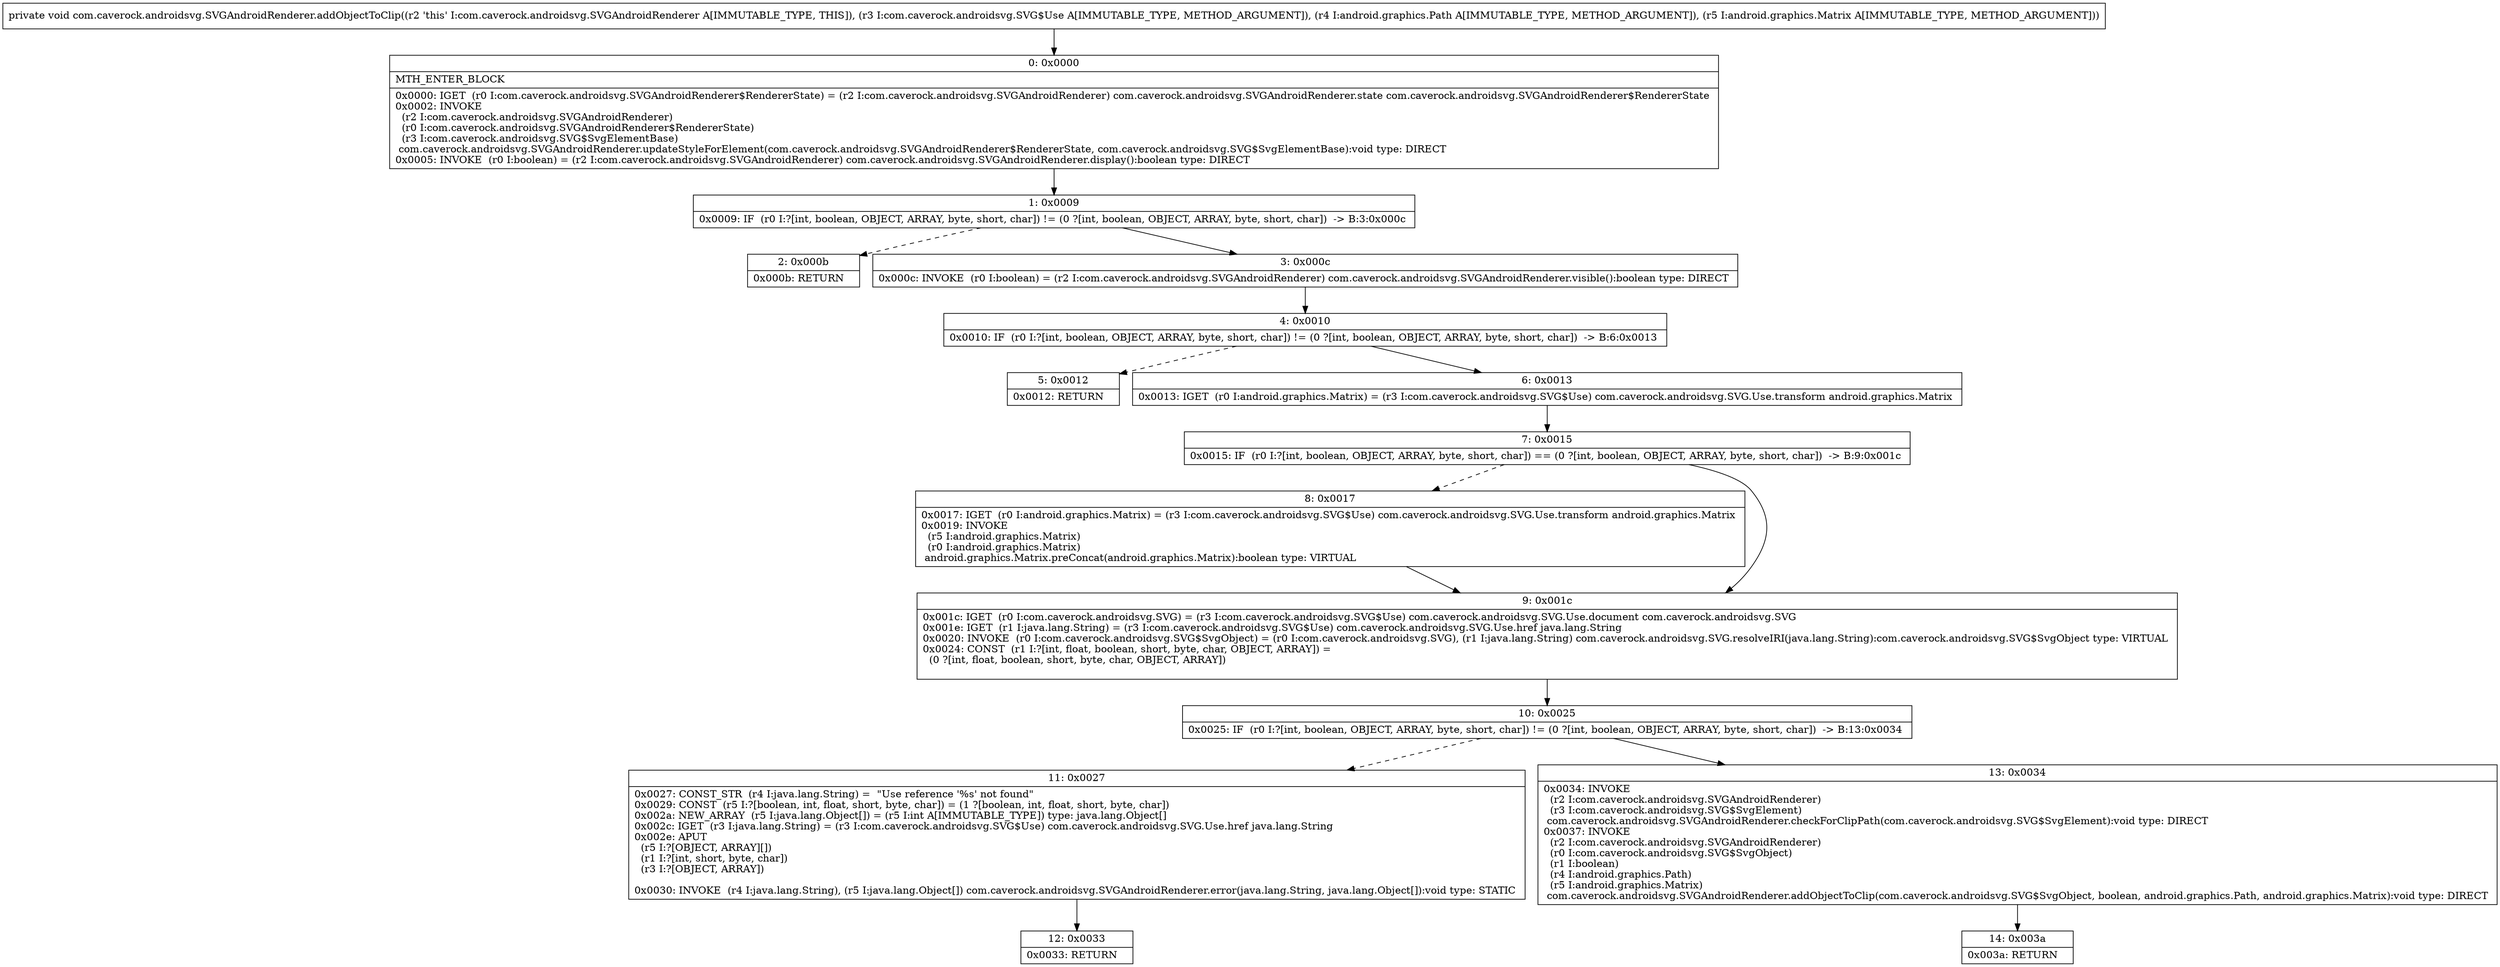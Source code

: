 digraph "CFG forcom.caverock.androidsvg.SVGAndroidRenderer.addObjectToClip(Lcom\/caverock\/androidsvg\/SVG$Use;Landroid\/graphics\/Path;Landroid\/graphics\/Matrix;)V" {
Node_0 [shape=record,label="{0\:\ 0x0000|MTH_ENTER_BLOCK\l|0x0000: IGET  (r0 I:com.caverock.androidsvg.SVGAndroidRenderer$RendererState) = (r2 I:com.caverock.androidsvg.SVGAndroidRenderer) com.caverock.androidsvg.SVGAndroidRenderer.state com.caverock.androidsvg.SVGAndroidRenderer$RendererState \l0x0002: INVOKE  \l  (r2 I:com.caverock.androidsvg.SVGAndroidRenderer)\l  (r0 I:com.caverock.androidsvg.SVGAndroidRenderer$RendererState)\l  (r3 I:com.caverock.androidsvg.SVG$SvgElementBase)\l com.caverock.androidsvg.SVGAndroidRenderer.updateStyleForElement(com.caverock.androidsvg.SVGAndroidRenderer$RendererState, com.caverock.androidsvg.SVG$SvgElementBase):void type: DIRECT \l0x0005: INVOKE  (r0 I:boolean) = (r2 I:com.caverock.androidsvg.SVGAndroidRenderer) com.caverock.androidsvg.SVGAndroidRenderer.display():boolean type: DIRECT \l}"];
Node_1 [shape=record,label="{1\:\ 0x0009|0x0009: IF  (r0 I:?[int, boolean, OBJECT, ARRAY, byte, short, char]) != (0 ?[int, boolean, OBJECT, ARRAY, byte, short, char])  \-\> B:3:0x000c \l}"];
Node_2 [shape=record,label="{2\:\ 0x000b|0x000b: RETURN   \l}"];
Node_3 [shape=record,label="{3\:\ 0x000c|0x000c: INVOKE  (r0 I:boolean) = (r2 I:com.caverock.androidsvg.SVGAndroidRenderer) com.caverock.androidsvg.SVGAndroidRenderer.visible():boolean type: DIRECT \l}"];
Node_4 [shape=record,label="{4\:\ 0x0010|0x0010: IF  (r0 I:?[int, boolean, OBJECT, ARRAY, byte, short, char]) != (0 ?[int, boolean, OBJECT, ARRAY, byte, short, char])  \-\> B:6:0x0013 \l}"];
Node_5 [shape=record,label="{5\:\ 0x0012|0x0012: RETURN   \l}"];
Node_6 [shape=record,label="{6\:\ 0x0013|0x0013: IGET  (r0 I:android.graphics.Matrix) = (r3 I:com.caverock.androidsvg.SVG$Use) com.caverock.androidsvg.SVG.Use.transform android.graphics.Matrix \l}"];
Node_7 [shape=record,label="{7\:\ 0x0015|0x0015: IF  (r0 I:?[int, boolean, OBJECT, ARRAY, byte, short, char]) == (0 ?[int, boolean, OBJECT, ARRAY, byte, short, char])  \-\> B:9:0x001c \l}"];
Node_8 [shape=record,label="{8\:\ 0x0017|0x0017: IGET  (r0 I:android.graphics.Matrix) = (r3 I:com.caverock.androidsvg.SVG$Use) com.caverock.androidsvg.SVG.Use.transform android.graphics.Matrix \l0x0019: INVOKE  \l  (r5 I:android.graphics.Matrix)\l  (r0 I:android.graphics.Matrix)\l android.graphics.Matrix.preConcat(android.graphics.Matrix):boolean type: VIRTUAL \l}"];
Node_9 [shape=record,label="{9\:\ 0x001c|0x001c: IGET  (r0 I:com.caverock.androidsvg.SVG) = (r3 I:com.caverock.androidsvg.SVG$Use) com.caverock.androidsvg.SVG.Use.document com.caverock.androidsvg.SVG \l0x001e: IGET  (r1 I:java.lang.String) = (r3 I:com.caverock.androidsvg.SVG$Use) com.caverock.androidsvg.SVG.Use.href java.lang.String \l0x0020: INVOKE  (r0 I:com.caverock.androidsvg.SVG$SvgObject) = (r0 I:com.caverock.androidsvg.SVG), (r1 I:java.lang.String) com.caverock.androidsvg.SVG.resolveIRI(java.lang.String):com.caverock.androidsvg.SVG$SvgObject type: VIRTUAL \l0x0024: CONST  (r1 I:?[int, float, boolean, short, byte, char, OBJECT, ARRAY]) = \l  (0 ?[int, float, boolean, short, byte, char, OBJECT, ARRAY])\l \l}"];
Node_10 [shape=record,label="{10\:\ 0x0025|0x0025: IF  (r0 I:?[int, boolean, OBJECT, ARRAY, byte, short, char]) != (0 ?[int, boolean, OBJECT, ARRAY, byte, short, char])  \-\> B:13:0x0034 \l}"];
Node_11 [shape=record,label="{11\:\ 0x0027|0x0027: CONST_STR  (r4 I:java.lang.String) =  \"Use reference '%s' not found\" \l0x0029: CONST  (r5 I:?[boolean, int, float, short, byte, char]) = (1 ?[boolean, int, float, short, byte, char]) \l0x002a: NEW_ARRAY  (r5 I:java.lang.Object[]) = (r5 I:int A[IMMUTABLE_TYPE]) type: java.lang.Object[] \l0x002c: IGET  (r3 I:java.lang.String) = (r3 I:com.caverock.androidsvg.SVG$Use) com.caverock.androidsvg.SVG.Use.href java.lang.String \l0x002e: APUT  \l  (r5 I:?[OBJECT, ARRAY][])\l  (r1 I:?[int, short, byte, char])\l  (r3 I:?[OBJECT, ARRAY])\l \l0x0030: INVOKE  (r4 I:java.lang.String), (r5 I:java.lang.Object[]) com.caverock.androidsvg.SVGAndroidRenderer.error(java.lang.String, java.lang.Object[]):void type: STATIC \l}"];
Node_12 [shape=record,label="{12\:\ 0x0033|0x0033: RETURN   \l}"];
Node_13 [shape=record,label="{13\:\ 0x0034|0x0034: INVOKE  \l  (r2 I:com.caverock.androidsvg.SVGAndroidRenderer)\l  (r3 I:com.caverock.androidsvg.SVG$SvgElement)\l com.caverock.androidsvg.SVGAndroidRenderer.checkForClipPath(com.caverock.androidsvg.SVG$SvgElement):void type: DIRECT \l0x0037: INVOKE  \l  (r2 I:com.caverock.androidsvg.SVGAndroidRenderer)\l  (r0 I:com.caverock.androidsvg.SVG$SvgObject)\l  (r1 I:boolean)\l  (r4 I:android.graphics.Path)\l  (r5 I:android.graphics.Matrix)\l com.caverock.androidsvg.SVGAndroidRenderer.addObjectToClip(com.caverock.androidsvg.SVG$SvgObject, boolean, android.graphics.Path, android.graphics.Matrix):void type: DIRECT \l}"];
Node_14 [shape=record,label="{14\:\ 0x003a|0x003a: RETURN   \l}"];
MethodNode[shape=record,label="{private void com.caverock.androidsvg.SVGAndroidRenderer.addObjectToClip((r2 'this' I:com.caverock.androidsvg.SVGAndroidRenderer A[IMMUTABLE_TYPE, THIS]), (r3 I:com.caverock.androidsvg.SVG$Use A[IMMUTABLE_TYPE, METHOD_ARGUMENT]), (r4 I:android.graphics.Path A[IMMUTABLE_TYPE, METHOD_ARGUMENT]), (r5 I:android.graphics.Matrix A[IMMUTABLE_TYPE, METHOD_ARGUMENT])) }"];
MethodNode -> Node_0;
Node_0 -> Node_1;
Node_1 -> Node_2[style=dashed];
Node_1 -> Node_3;
Node_3 -> Node_4;
Node_4 -> Node_5[style=dashed];
Node_4 -> Node_6;
Node_6 -> Node_7;
Node_7 -> Node_8[style=dashed];
Node_7 -> Node_9;
Node_8 -> Node_9;
Node_9 -> Node_10;
Node_10 -> Node_11[style=dashed];
Node_10 -> Node_13;
Node_11 -> Node_12;
Node_13 -> Node_14;
}

